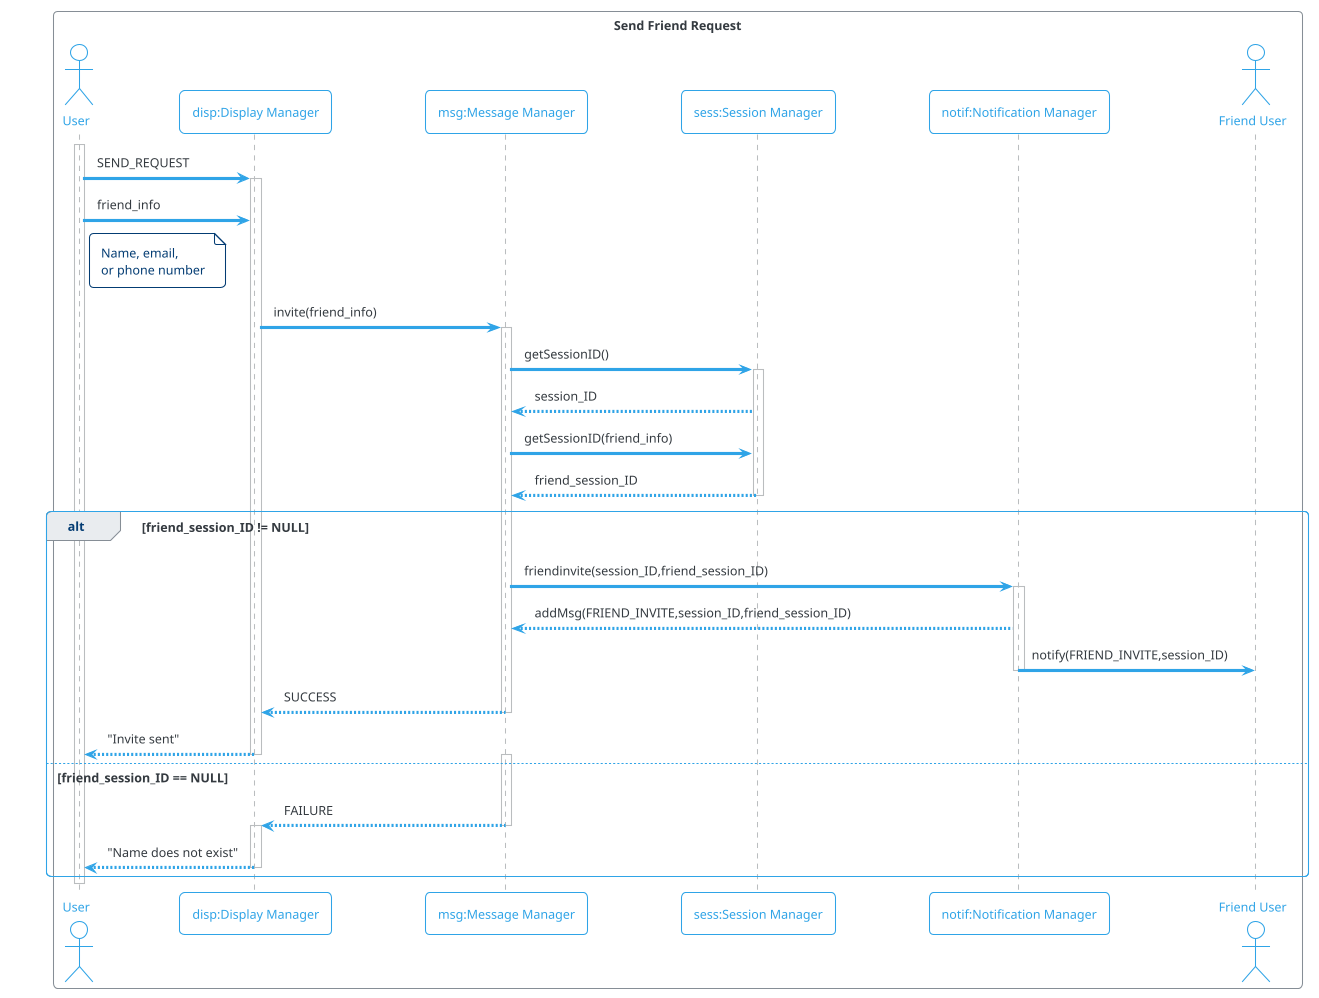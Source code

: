 @startuml
!theme cerulean-outline
box "Send Friend Request"
actor "User" as user
participant "disp:Display Manager" as disp
participant "msg:Message Manager" as msg
participant "sess:Session Manager" as sess
participant "notif:Notification Manager" as notif
actor "Friend User" as friend
end box
activate user
user -> disp ++ : SEND_REQUEST
user -> disp : friend_info
note right of user
  Name, email, 
  or phone number
end note
disp -> msg ++ : invite(friend_info)
msg -> sess ++ : getSessionID()
sess --> msg : session_ID
msg -> sess : getSessionID(friend_info)
sess --> msg -- : friend_session_ID
alt friend_session_ID != NULL
  msg -> notif ++ : friendinvite(session_ID,friend_session_ID)
  notif --> msg : addMsg(FRIEND_INVITE,session_ID,friend_session_ID)
  notif -> friend --: notify(FRIEND_INVITE,session_ID)
  msg --> disp -- : SUCCESS
  disp --> user -- : "Invite sent"
else friend_session_ID == NULL
  activate msg
  msg --> disp --++: FAILURE
  disp --> user -- : "Name does not exist"
end
deactivate user
@enduml
